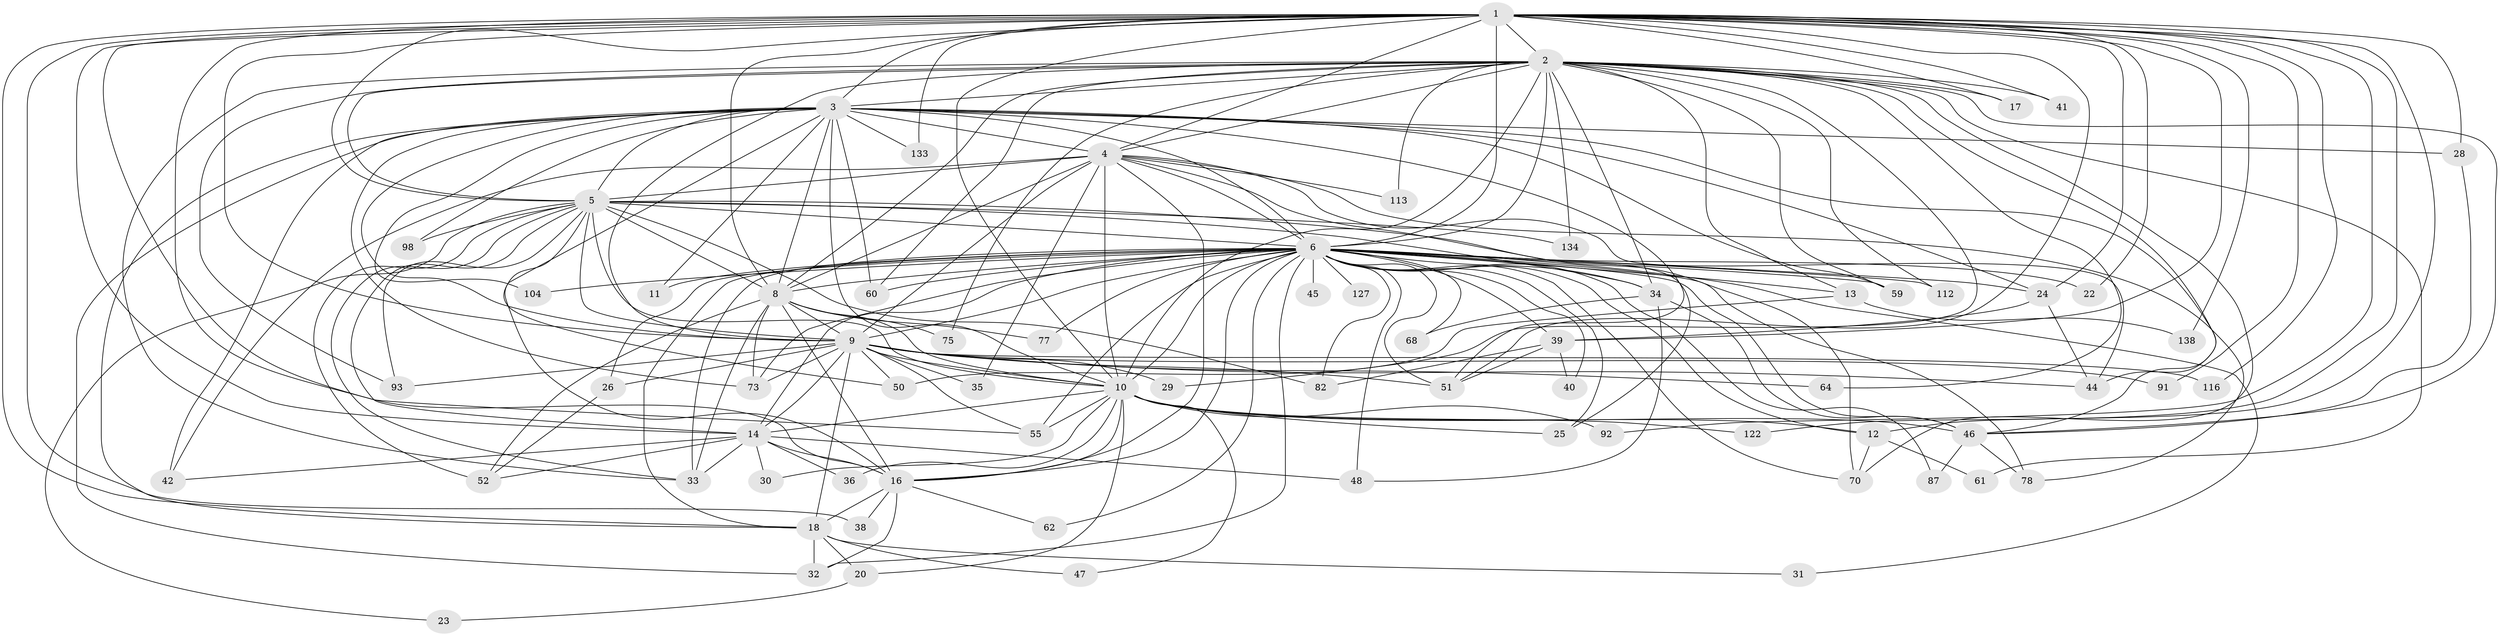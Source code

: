 // original degree distribution, {30: 0.013986013986013986, 29: 0.013986013986013986, 27: 0.006993006993006993, 16: 0.006993006993006993, 22: 0.006993006993006993, 18: 0.006993006993006993, 24: 0.013986013986013986, 2: 0.6083916083916084, 5: 0.02097902097902098, 4: 0.0979020979020979, 12: 0.006993006993006993, 10: 0.006993006993006993, 8: 0.02097902097902098, 3: 0.14685314685314685, 6: 0.013986013986013986, 7: 0.006993006993006993}
// Generated by graph-tools (version 1.1) at 2025/14/03/09/25 04:14:08]
// undirected, 71 vertices, 204 edges
graph export_dot {
graph [start="1"]
  node [color=gray90,style=filled];
  1;
  2;
  3;
  4 [super="+19+43"];
  5 [super="+79"];
  6 [super="+65+53+15+7+37"];
  8 [super="+72+27+120"];
  9 [super="+57"];
  10;
  11;
  12 [super="+58"];
  13;
  14 [super="+141+131+94"];
  16 [super="+124+21+67"];
  17;
  18 [super="+111+99"];
  20;
  22;
  23;
  24 [super="+83+49"];
  25 [super="+142+137"];
  26 [super="+56"];
  28;
  29;
  30;
  31;
  32 [super="+74"];
  33 [super="+90"];
  34;
  35;
  36;
  38;
  39 [super="+121+128+103+97"];
  40;
  41;
  42;
  44 [super="+115"];
  45;
  46 [super="+84+100+119+101"];
  47;
  48 [super="+96"];
  50 [super="+63"];
  51 [super="+81+85"];
  52 [super="+86+117"];
  55 [super="+76+69"];
  59 [super="+125"];
  60 [super="+66+80"];
  61;
  62;
  64;
  68;
  70 [super="+107+114"];
  73 [super="+139+89"];
  75;
  77;
  78 [super="+109"];
  82;
  87;
  91;
  92;
  93 [super="+140"];
  98;
  104;
  112;
  113;
  116;
  122;
  127;
  133;
  134;
  138;
  1 -- 2;
  1 -- 3;
  1 -- 4 [weight=3];
  1 -- 5;
  1 -- 6 [weight=2];
  1 -- 8;
  1 -- 9;
  1 -- 10;
  1 -- 17;
  1 -- 22;
  1 -- 24;
  1 -- 28;
  1 -- 38;
  1 -- 39;
  1 -- 41;
  1 -- 55;
  1 -- 91;
  1 -- 92;
  1 -- 116;
  1 -- 122;
  1 -- 133;
  1 -- 138;
  1 -- 18;
  1 -- 51;
  1 -- 16;
  1 -- 14;
  1 -- 12;
  2 -- 3;
  2 -- 4 [weight=2];
  2 -- 5;
  2 -- 6 [weight=2];
  2 -- 8;
  2 -- 9;
  2 -- 10;
  2 -- 13;
  2 -- 17;
  2 -- 29;
  2 -- 33 [weight=2];
  2 -- 34;
  2 -- 41;
  2 -- 44;
  2 -- 59;
  2 -- 60;
  2 -- 61;
  2 -- 64;
  2 -- 75;
  2 -- 93;
  2 -- 112;
  2 -- 113;
  2 -- 134;
  2 -- 46;
  2 -- 70;
  3 -- 4;
  3 -- 5 [weight=2];
  3 -- 6 [weight=3];
  3 -- 8 [weight=2];
  3 -- 9;
  3 -- 10;
  3 -- 11;
  3 -- 16;
  3 -- 24;
  3 -- 28;
  3 -- 32;
  3 -- 42;
  3 -- 46;
  3 -- 51;
  3 -- 98;
  3 -- 104;
  3 -- 133;
  3 -- 59;
  3 -- 73;
  3 -- 18;
  3 -- 60;
  4 -- 5;
  4 -- 6 [weight=3];
  4 -- 8 [weight=2];
  4 -- 9;
  4 -- 10;
  4 -- 35;
  4 -- 78;
  4 -- 113;
  4 -- 16;
  4 -- 25;
  4 -- 42;
  4 -- 44;
  5 -- 6 [weight=2];
  5 -- 8;
  5 -- 9 [weight=2];
  5 -- 10;
  5 -- 14;
  5 -- 23;
  5 -- 34;
  5 -- 82;
  5 -- 93;
  5 -- 98;
  5 -- 134;
  5 -- 52;
  5 -- 70;
  5 -- 50;
  5 -- 33;
  6 -- 8 [weight=4];
  6 -- 9 [weight=2];
  6 -- 10 [weight=4];
  6 -- 12;
  6 -- 13;
  6 -- 31;
  6 -- 33 [weight=2];
  6 -- 39 [weight=3];
  6 -- 40;
  6 -- 45 [weight=2];
  6 -- 46;
  6 -- 48;
  6 -- 68;
  6 -- 60 [weight=2];
  6 -- 34;
  6 -- 82;
  6 -- 55 [weight=2];
  6 -- 73;
  6 -- 18;
  6 -- 22;
  6 -- 62;
  6 -- 127 [weight=2];
  6 -- 32;
  6 -- 70;
  6 -- 11;
  6 -- 77;
  6 -- 78;
  6 -- 16;
  6 -- 87;
  6 -- 24 [weight=2];
  6 -- 25 [weight=2];
  6 -- 26 [weight=2];
  6 -- 104;
  6 -- 112;
  6 -- 51;
  6 -- 59;
  6 -- 14;
  8 -- 9;
  8 -- 10 [weight=2];
  8 -- 52;
  8 -- 75;
  8 -- 73;
  8 -- 77;
  8 -- 33;
  8 -- 16;
  9 -- 10;
  9 -- 18;
  9 -- 26;
  9 -- 29;
  9 -- 35;
  9 -- 50;
  9 -- 64;
  9 -- 73;
  9 -- 91;
  9 -- 116;
  9 -- 93;
  9 -- 55;
  9 -- 51 [weight=2];
  9 -- 44;
  9 -- 14;
  10 -- 12;
  10 -- 14;
  10 -- 20;
  10 -- 25;
  10 -- 30;
  10 -- 36;
  10 -- 47;
  10 -- 55;
  10 -- 92;
  10 -- 122;
  10 -- 46;
  10 -- 16;
  12 -- 61;
  12 -- 70;
  13 -- 50;
  13 -- 138;
  14 -- 30;
  14 -- 36;
  14 -- 42;
  14 -- 48;
  14 -- 52;
  14 -- 33;
  14 -- 16;
  16 -- 38;
  16 -- 62;
  16 -- 18;
  16 -- 32;
  18 -- 20;
  18 -- 31;
  18 -- 32;
  18 -- 47;
  20 -- 23;
  24 -- 44 [weight=2];
  24 -- 39;
  26 -- 52;
  28 -- 46;
  34 -- 68;
  34 -- 46;
  34 -- 48;
  39 -- 40;
  39 -- 51;
  39 -- 82;
  46 -- 87;
  46 -- 78;
}

